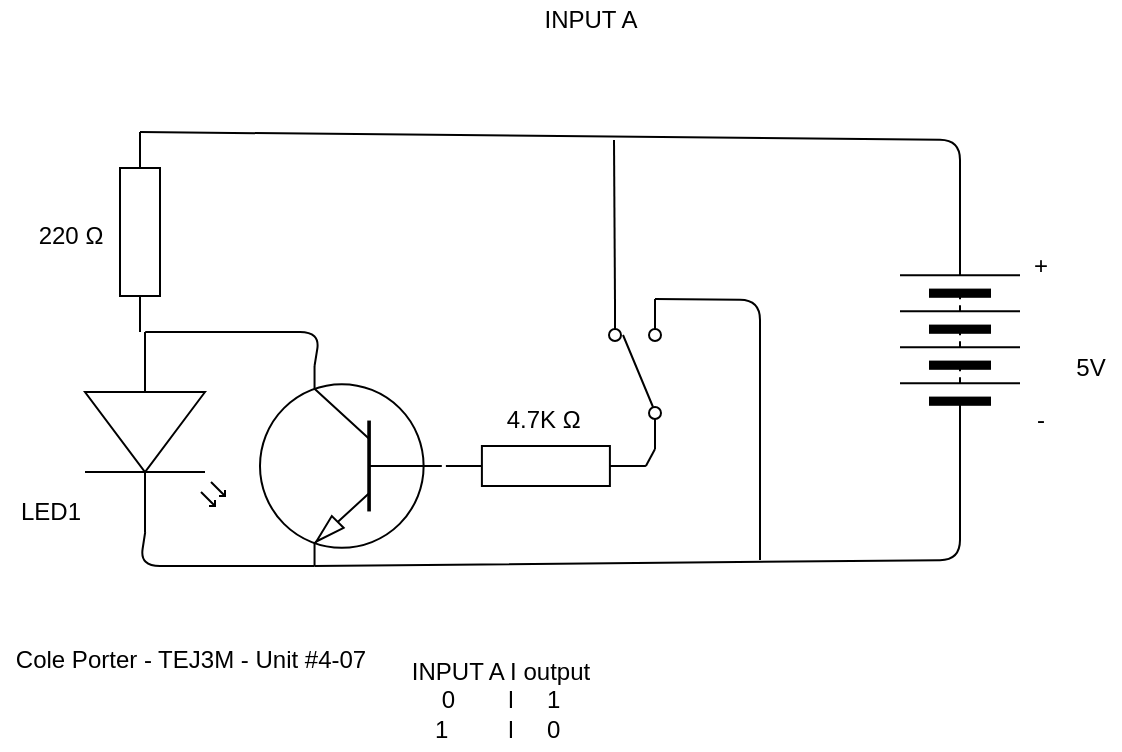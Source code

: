 <mxfile><diagram id="KjrErTVRP9iZeqJHBAPl" name="Page-1"><mxGraphModel dx="502" dy="701" grid="1" gridSize="10" guides="1" tooltips="1" connect="1" arrows="1" fold="1" page="1" pageScale="1" pageWidth="850" pageHeight="1100" math="0" shadow="0"><root><mxCell id="0"/><mxCell id="1" parent="0"/><mxCell id="43" style="edgeStyle=none;html=1;exitX=0;exitY=0.5;exitDx=0;exitDy=0;entryX=0.7;entryY=1;entryDx=0;entryDy=0;entryPerimeter=0;endArrow=none;endFill=0;" edge="1" parent="1" source="2" target="25"><mxGeometry relative="1" as="geometry"><Array as="points"><mxPoint x="720" y="430"/></Array></mxGeometry></mxCell><mxCell id="2" value="" style="pointerEvents=1;verticalLabelPosition=bottom;shadow=0;dashed=0;align=center;html=1;verticalAlign=top;shape=mxgraph.electrical.miscellaneous.batteryStack;flipH=0;flipV=0;rotation=-90;" parent="1" vertex="1"><mxGeometry x="670" y="290" width="100" height="60" as="geometry"/></mxCell><mxCell id="52" style="edgeStyle=none;html=1;exitX=1;exitY=0.57;exitDx=0;exitDy=0;exitPerimeter=0;entryX=0.7;entryY=1;entryDx=0;entryDy=0;entryPerimeter=0;endArrow=none;endFill=0;" edge="1" parent="1" source="4" target="25"><mxGeometry relative="1" as="geometry"><Array as="points"><mxPoint x="310" y="433"/></Array></mxGeometry></mxCell><mxCell id="4" value="" style="verticalLabelPosition=bottom;shadow=0;dashed=0;align=center;html=1;verticalAlign=top;shape=mxgraph.electrical.opto_electronics.led_2;pointerEvents=1;direction=south;" parent="1" vertex="1"><mxGeometry x="282.5" y="316" width="70" height="100" as="geometry"/></mxCell><mxCell id="55" style="edgeStyle=none;html=1;exitX=1;exitY=0.115;exitDx=0;exitDy=0;exitPerimeter=0;endArrow=none;endFill=0;" edge="1" parent="1" source="5"><mxGeometry relative="1" as="geometry"><mxPoint x="547" y="220" as="targetPoint"/></mxGeometry></mxCell><mxCell id="57" style="edgeStyle=none;html=1;exitX=1;exitY=0.885;exitDx=0;exitDy=0;exitPerimeter=0;endArrow=none;endFill=0;" edge="1" parent="1" source="5"><mxGeometry relative="1" as="geometry"><mxPoint x="620" y="430" as="targetPoint"/><Array as="points"><mxPoint x="620" y="300"/></Array></mxGeometry></mxCell><mxCell id="5" value="" style="pointerEvents=1;verticalLabelPosition=bottom;shadow=0;dashed=0;align=center;html=1;verticalAlign=top;shape=mxgraph.electrical.electro-mechanical.2-way_switch;rotation=90;flipH=1;flipV=1;" parent="1" vertex="1"><mxGeometry x="520" y="324" width="75" height="26" as="geometry"/></mxCell><mxCell id="17" value="+" style="text;html=1;align=center;verticalAlign=middle;resizable=0;points=[];autosize=1;strokeColor=none;fillColor=none;" parent="1" vertex="1"><mxGeometry x="750" y="273" width="20" height="20" as="geometry"/></mxCell><mxCell id="18" value="-" style="text;html=1;align=center;verticalAlign=middle;resizable=0;points=[];autosize=1;strokeColor=none;fillColor=none;" parent="1" vertex="1"><mxGeometry x="750" y="350" width="20" height="20" as="geometry"/></mxCell><mxCell id="22" value="LED1&lt;br&gt;" style="text;html=1;align=center;verticalAlign=middle;resizable=0;points=[];autosize=1;strokeColor=none;fillColor=none;" parent="1" vertex="1"><mxGeometry x="240" y="396" width="50" height="20" as="geometry"/></mxCell><mxCell id="23" value="5V" style="text;html=1;align=center;verticalAlign=middle;resizable=0;points=[];autosize=1;strokeColor=none;fillColor=none;" parent="1" vertex="1"><mxGeometry x="770" y="324" width="30" height="20" as="geometry"/></mxCell><mxCell id="24" value="Cole Porter - TEJ3M - Unit #4-07" style="text;html=1;align=center;verticalAlign=middle;resizable=0;points=[];autosize=1;strokeColor=none;fillColor=none;" parent="1" vertex="1"><mxGeometry x="240" y="470" width="190" height="20" as="geometry"/></mxCell><mxCell id="58" style="edgeStyle=none;html=1;exitX=0.7;exitY=0;exitDx=0;exitDy=0;exitPerimeter=0;entryX=0;entryY=0.57;entryDx=0;entryDy=0;entryPerimeter=0;endArrow=none;endFill=0;" edge="1" parent="1" source="25" target="4"><mxGeometry relative="1" as="geometry"><Array as="points"><mxPoint x="400" y="316"/></Array></mxGeometry></mxCell><mxCell id="25" value="" style="verticalLabelPosition=bottom;shadow=0;dashed=0;align=center;html=1;verticalAlign=top;shape=mxgraph.electrical.transistors.npn_transistor_1;flipH=1;" parent="1" vertex="1"><mxGeometry x="367.95" y="333" width="95" height="100" as="geometry"/></mxCell><mxCell id="50" style="edgeStyle=none;html=1;exitX=1;exitY=0.5;exitDx=0;exitDy=0;exitPerimeter=0;entryX=0;entryY=0.885;entryDx=0;entryDy=0;entryPerimeter=0;endArrow=none;endFill=0;" edge="1" parent="1" source="28" target="5"><mxGeometry relative="1" as="geometry"/></mxCell><mxCell id="28" value="" style="pointerEvents=1;verticalLabelPosition=bottom;shadow=0;dashed=0;align=center;html=1;verticalAlign=top;shape=mxgraph.electrical.resistors.resistor_1;" parent="1" vertex="1"><mxGeometry x="462.95" y="373" width="100" height="20" as="geometry"/></mxCell><mxCell id="30" value="4.7K&amp;nbsp;Ω&amp;nbsp;" style="text;html=1;align=center;verticalAlign=middle;resizable=0;points=[];autosize=1;strokeColor=none;fillColor=none;" parent="1" vertex="1"><mxGeometry x="482.95" y="350" width="60" height="20" as="geometry"/></mxCell><mxCell id="40" value="INPUT A" style="text;html=1;align=center;verticalAlign=middle;resizable=0;points=[];autosize=1;strokeColor=none;fillColor=none;" parent="1" vertex="1"><mxGeometry x="505" y="150" width="60" height="20" as="geometry"/></mxCell><mxCell id="53" style="edgeStyle=none;html=1;exitX=0;exitY=0.5;exitDx=0;exitDy=0;exitPerimeter=0;endArrow=none;endFill=0;" edge="1" parent="1" source="47"><mxGeometry relative="1" as="geometry"><mxPoint x="720" y="270" as="targetPoint"/><Array as="points"><mxPoint x="720" y="220"/></Array></mxGeometry></mxCell><mxCell id="47" value="" style="pointerEvents=1;verticalLabelPosition=bottom;shadow=0;dashed=0;align=center;html=1;verticalAlign=top;shape=mxgraph.electrical.resistors.resistor_1;direction=south;" vertex="1" parent="1"><mxGeometry x="300" y="216" width="20" height="100" as="geometry"/></mxCell><mxCell id="49" value="220&amp;nbsp;&lt;span&gt;Ω&lt;br&gt;&lt;br&gt;&lt;/span&gt;" style="text;html=1;align=center;verticalAlign=middle;resizable=0;points=[];autosize=1;strokeColor=none;fillColor=none;" vertex="1" parent="1"><mxGeometry x="250" y="260" width="50" height="30" as="geometry"/></mxCell><mxCell id="59" value="INPUT A I output&lt;br&gt;0&amp;nbsp; &amp;nbsp; &amp;nbsp; &amp;nbsp; l&amp;nbsp; &amp;nbsp; &amp;nbsp;1&lt;br&gt;1&amp;nbsp; &amp;nbsp; &amp;nbsp; &amp;nbsp; &amp;nbsp;l&amp;nbsp; &amp;nbsp; &amp;nbsp;0&amp;nbsp;" style="text;html=1;align=center;verticalAlign=middle;resizable=0;points=[];autosize=1;strokeColor=none;fillColor=none;" vertex="1" parent="1"><mxGeometry x="440" y="475" width="100" height="50" as="geometry"/></mxCell></root></mxGraphModel></diagram></mxfile>